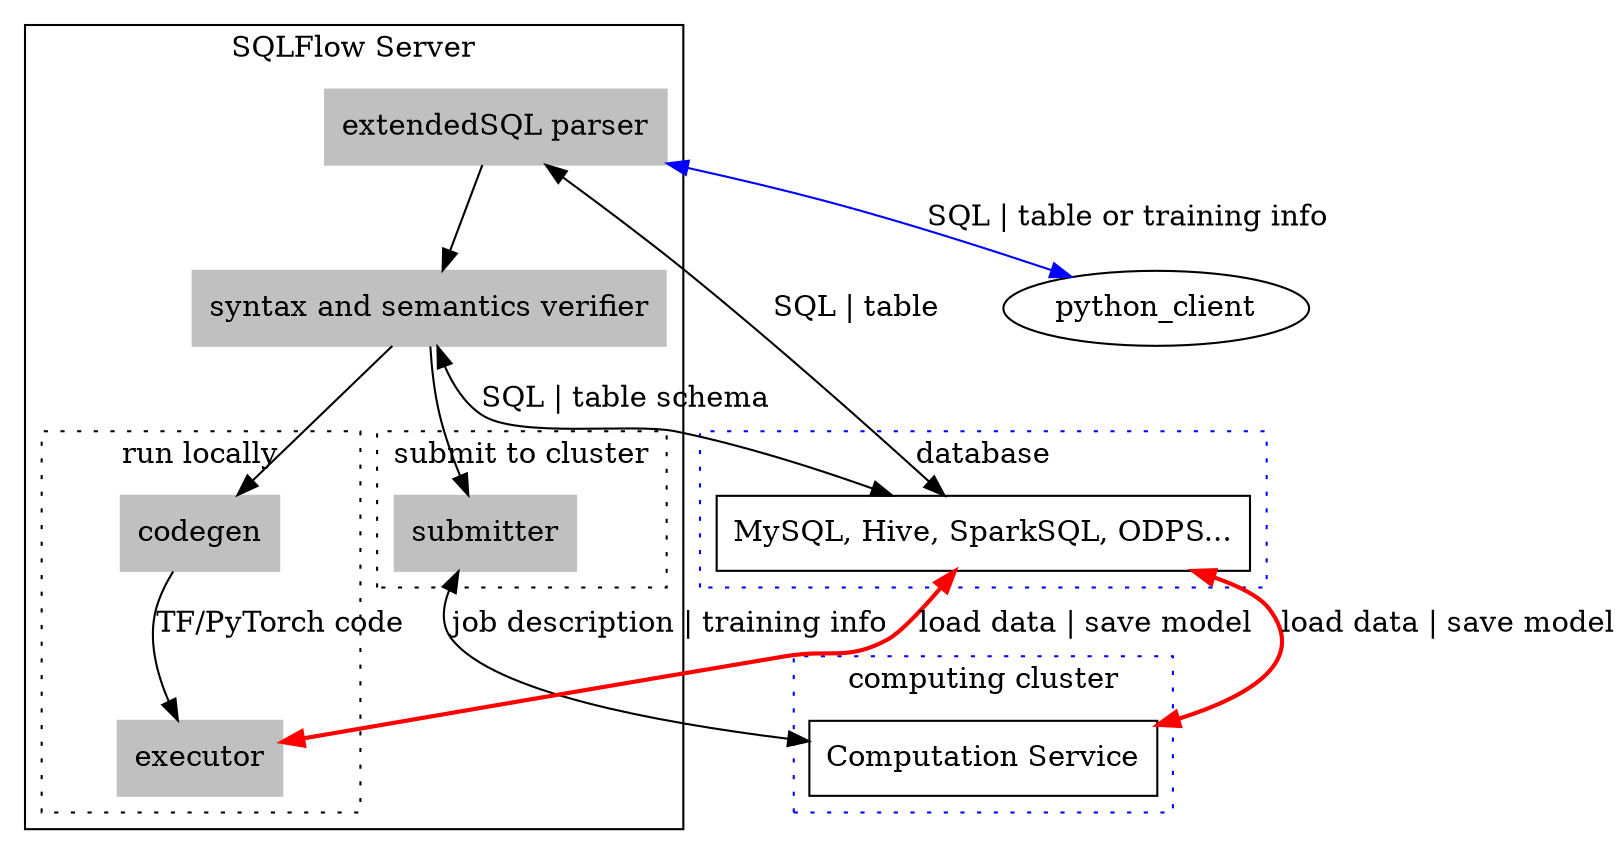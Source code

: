 
digraph G {
  graph [compound=true];
  subgraph cluster_1 {
    label = "SQLFlow Server";
    node [style=filled,color=grey,shape=box];
    parser [label="extendedSQL parser"]
    verifier [label="syntax and semantics verifier"]
    parser -> verifier;
    verifier -> {codegen submitter}

    subgraph cluster_10 {
      label = "run locally";
      node [style=filled, shape=box];
      graph[style=dotted];
      codegen -> executor [label="TF/PyTorch code"];
    }

    subgraph cluster_11 {
      label = "submit to cluster";
      node [style=filled, shape=box];
      graph[style=dotted];
      submitter;
    }
  }

  subgraph cluster_2 {
    label = "database"
    style=filled;
    graph[style=dotted];
    color=blue;
    database [label="MySQL, Hive, SparkSQL, ODPS...",shape=box];
  }

  subgraph cluster_3 {
    label = "computing cluster"
    style=filled;
    graph[style=dotted];
    color=blue;
    compute_cluster [label="Computation Service",shape=box];
  }

  parser -> {python_client} [color=blue, dir="both", label="SQL | table or training info"]
  parser -> database [dir="both", label="SQL | table"];
  verifier -> database [dir="both", label="SQL | table schema"];
  submitter -> compute_cluster [dir="both", label="job description | training info"]

  database -> compute_cluster [color=red, style=bold, dir="both", label="load data | save model"]
  database -> executor [color=red, style=bold, dir="both", label="load data | save model"]
}
